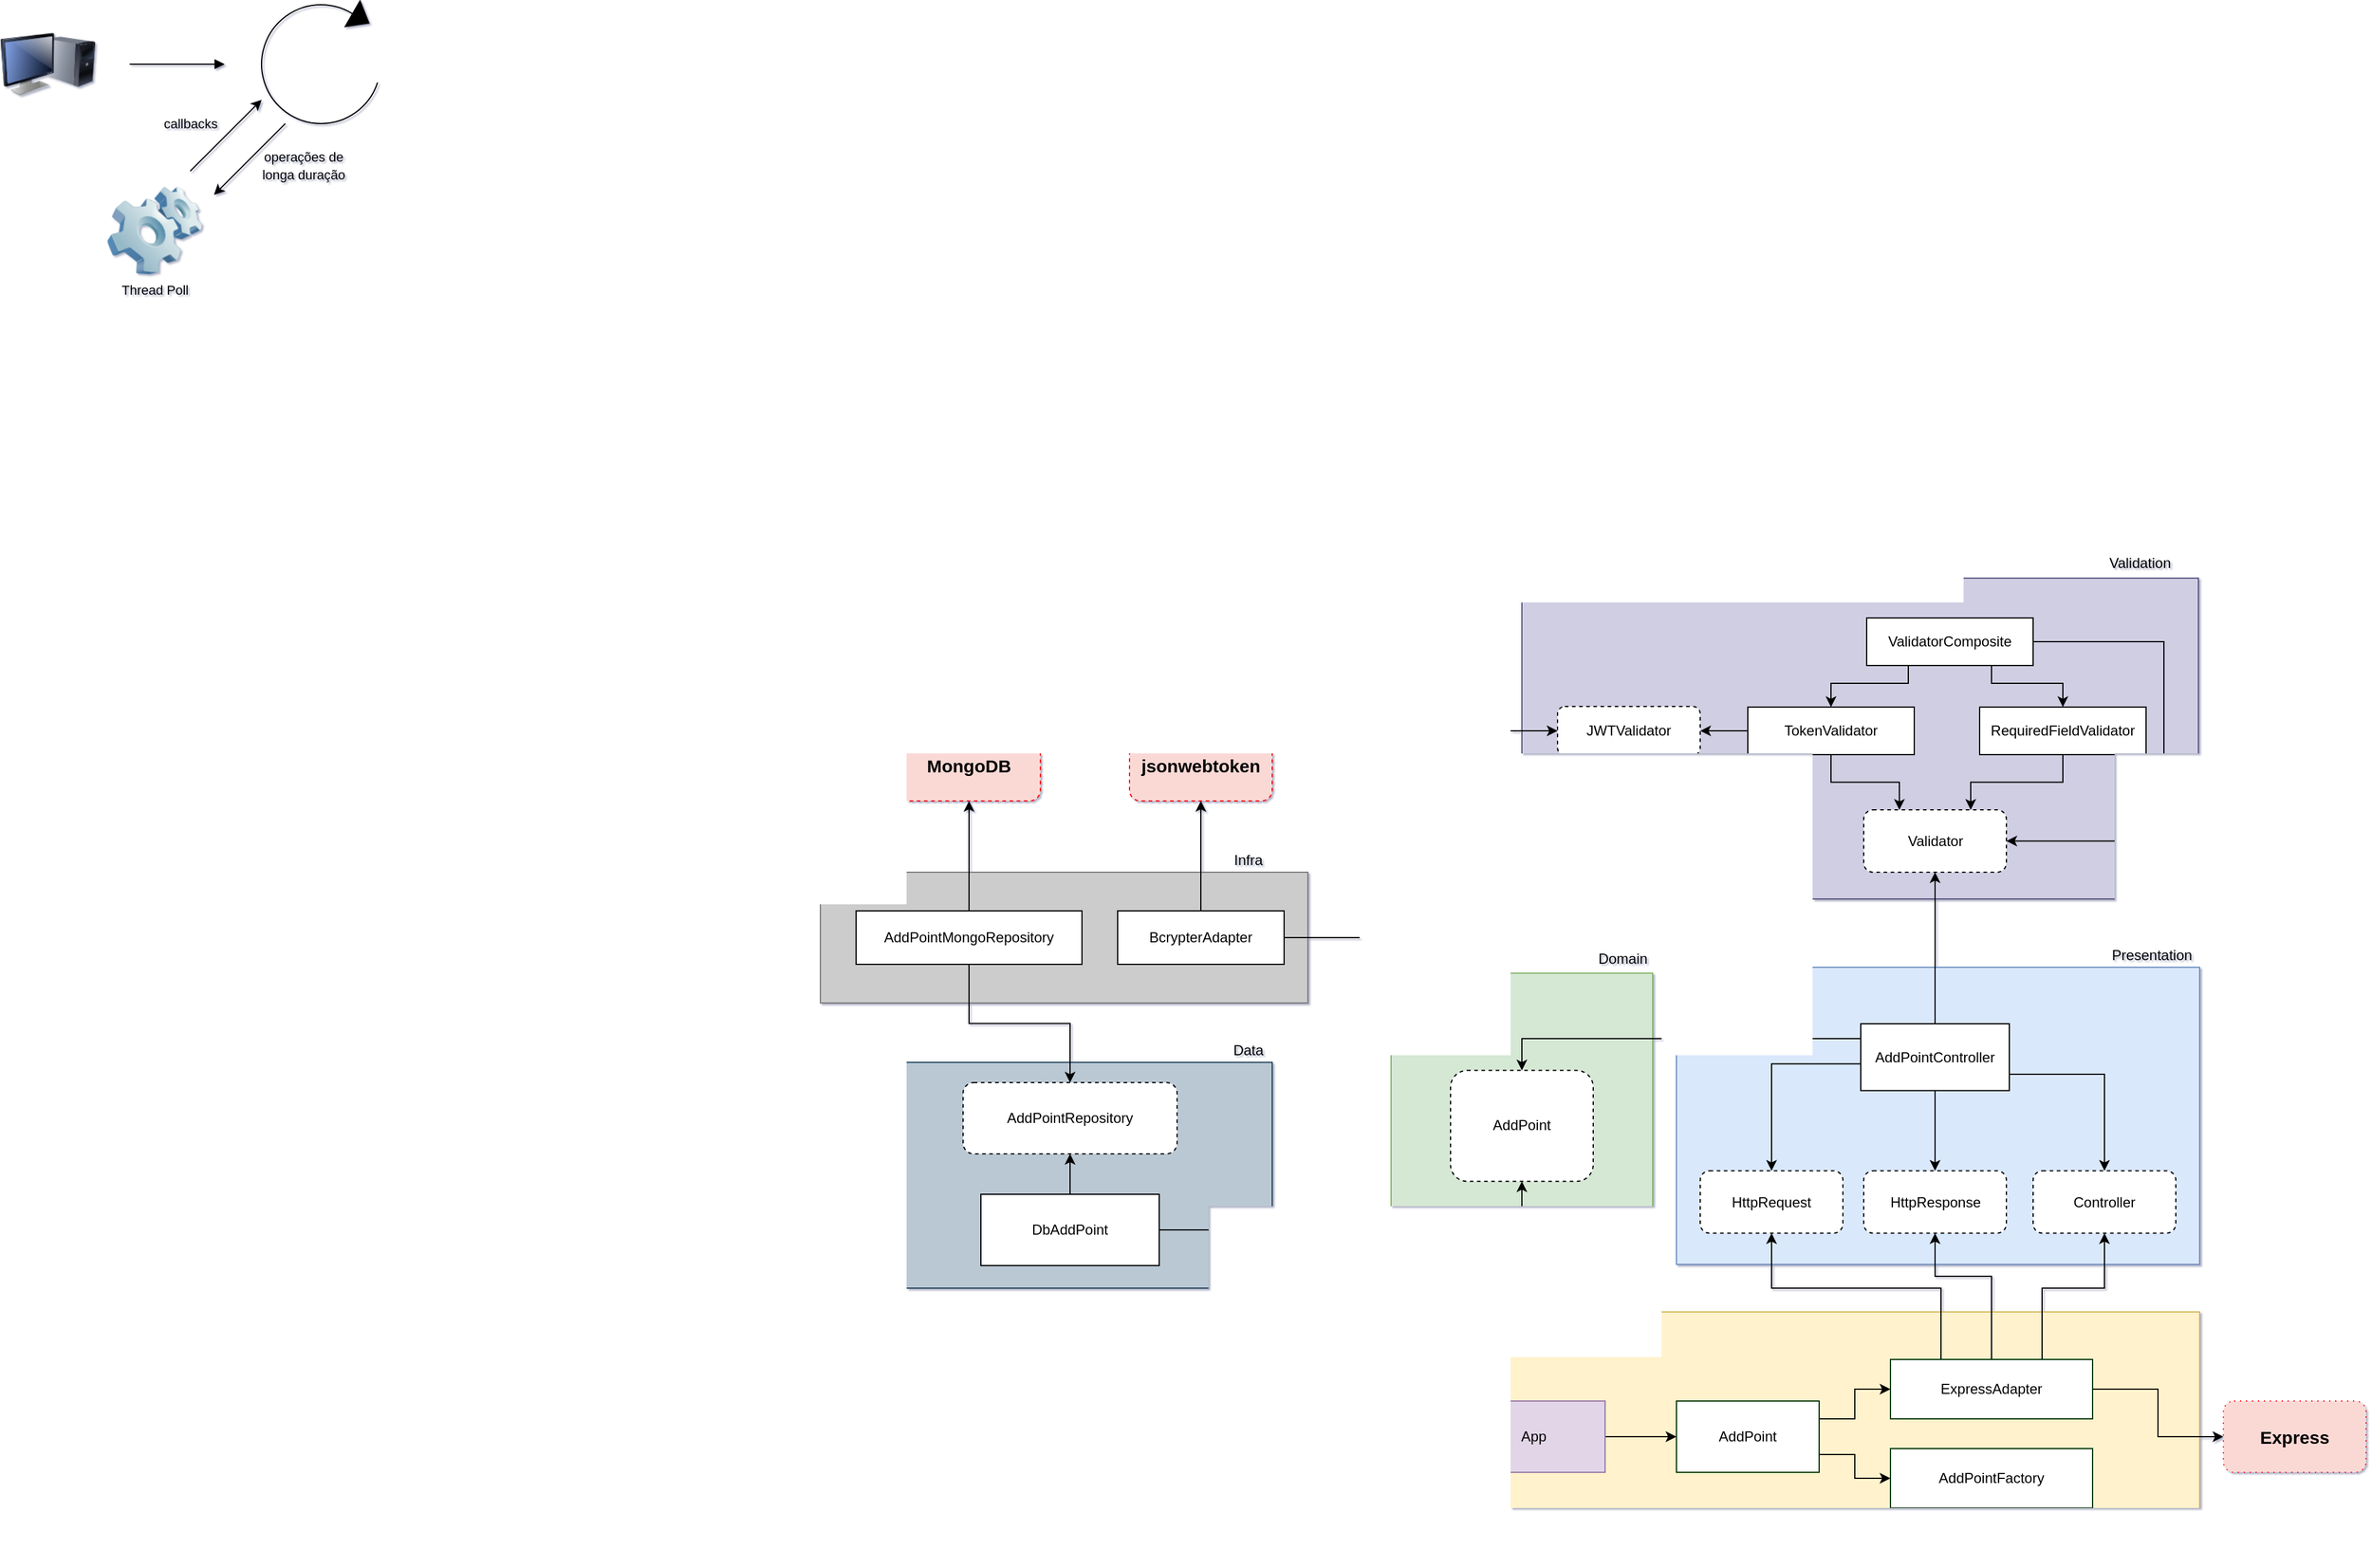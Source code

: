 <mxfile version="13.9.7" type="github">
  <diagram name="Page-1" id="5f0bae14-7c28-e335-631c-24af17079c00">
    <mxGraphModel dx="1626" dy="1146" grid="1" gridSize="10" guides="1" tooltips="1" connect="1" arrows="1" fold="1" page="1" pageScale="1" pageWidth="1100" pageHeight="850" background="#ffffff" math="0" shadow="1">
      <root>
        <mxCell id="0" />
        <mxCell id="1" parent="0" />
        <mxCell id="9TG69gzg0nuZVzRU-RGp-3" value="" style="group;rounded=1;" parent="1" vertex="1" connectable="0">
          <mxGeometry x="190" width="220" height="270" as="geometry" />
        </mxCell>
        <mxCell id="9TG69gzg0nuZVzRU-RGp-1" value="" style="rounded=0;whiteSpace=wrap;html=1;strokeColor=#82b366;fillColor=#d5e8d4;" parent="9TG69gzg0nuZVzRU-RGp-3" vertex="1">
          <mxGeometry y="24.92" width="220" height="245.08" as="geometry" />
        </mxCell>
        <mxCell id="9TG69gzg0nuZVzRU-RGp-2" value="Domain" style="text;html=1;strokeColor=none;fillColor=none;align=center;verticalAlign=middle;whiteSpace=wrap;rounded=0;" parent="9TG69gzg0nuZVzRU-RGp-3" vertex="1">
          <mxGeometry x="170" y="-5" width="50" height="36.92" as="geometry" />
        </mxCell>
        <mxCell id="9TG69gzg0nuZVzRU-RGp-4" value="AddPoint" style="rounded=1;whiteSpace=wrap;html=1;dashed=1;" parent="9TG69gzg0nuZVzRU-RGp-3" vertex="1">
          <mxGeometry x="50" y="106.79" width="120" height="93.333" as="geometry" />
        </mxCell>
        <mxCell id="9TG69gzg0nuZVzRU-RGp-7" value="" style="group;rounded=0;" parent="1" vertex="1" connectable="0">
          <mxGeometry x="430" width="440" height="270" as="geometry" />
        </mxCell>
        <mxCell id="9TG69gzg0nuZVzRU-RGp-8" value="" style="rounded=0;whiteSpace=wrap;html=1;strokeColor=#6c8ebf;fillColor=#dae8fc;" parent="9TG69gzg0nuZVzRU-RGp-7" vertex="1">
          <mxGeometry y="20" width="440" height="250" as="geometry" />
        </mxCell>
        <mxCell id="9TG69gzg0nuZVzRU-RGp-9" value="Presentation" style="text;html=1;strokeColor=none;fillColor=none;align=center;verticalAlign=middle;whiteSpace=wrap;rounded=0;" parent="9TG69gzg0nuZVzRU-RGp-7" vertex="1">
          <mxGeometry x="360" y="0.96" width="80" height="19.035" as="geometry" />
        </mxCell>
        <mxCell id="9TG69gzg0nuZVzRU-RGp-18" style="edgeStyle=orthogonalEdgeStyle;rounded=0;orthogonalLoop=1;jettySize=auto;html=1;exitX=0;exitY=0.5;exitDx=0;exitDy=0;entryX=0.5;entryY=0;entryDx=0;entryDy=0;" parent="9TG69gzg0nuZVzRU-RGp-7" source="9TG69gzg0nuZVzRU-RGp-10" target="9TG69gzg0nuZVzRU-RGp-11" edge="1">
          <mxGeometry relative="1" as="geometry">
            <Array as="points">
              <mxPoint x="155" y="101.25" />
              <mxPoint x="80" y="101.25" />
            </Array>
          </mxGeometry>
        </mxCell>
        <mxCell id="9TG69gzg0nuZVzRU-RGp-21" style="edgeStyle=orthogonalEdgeStyle;rounded=0;orthogonalLoop=1;jettySize=auto;html=1;exitX=1;exitY=0.5;exitDx=0;exitDy=0;" parent="9TG69gzg0nuZVzRU-RGp-7" source="9TG69gzg0nuZVzRU-RGp-10" target="9TG69gzg0nuZVzRU-RGp-15" edge="1">
          <mxGeometry relative="1" as="geometry">
            <Array as="points">
              <mxPoint x="280" y="110" />
              <mxPoint x="360" y="110" />
            </Array>
          </mxGeometry>
        </mxCell>
        <mxCell id="9TG69gzg0nuZVzRU-RGp-22" style="edgeStyle=orthogonalEdgeStyle;rounded=0;orthogonalLoop=1;jettySize=auto;html=1;entryX=0.5;entryY=0;entryDx=0;entryDy=0;" parent="9TG69gzg0nuZVzRU-RGp-7" source="9TG69gzg0nuZVzRU-RGp-10" target="9TG69gzg0nuZVzRU-RGp-14" edge="1">
          <mxGeometry relative="1" as="geometry" />
        </mxCell>
        <mxCell id="9TG69gzg0nuZVzRU-RGp-10" value="AddPointController" style="rounded=0;whiteSpace=wrap;html=1;" parent="9TG69gzg0nuZVzRU-RGp-7" vertex="1">
          <mxGeometry x="155" y="67.5" width="125" height="56.25" as="geometry" />
        </mxCell>
        <mxCell id="9TG69gzg0nuZVzRU-RGp-11" value="HttpRequest" style="rounded=1;whiteSpace=wrap;html=1;dashed=1;" parent="9TG69gzg0nuZVzRU-RGp-7" vertex="1">
          <mxGeometry x="20" y="191.25" width="120" height="52.504" as="geometry" />
        </mxCell>
        <mxCell id="9TG69gzg0nuZVzRU-RGp-14" value="HttpResponse" style="rounded=1;whiteSpace=wrap;html=1;dashed=1;" parent="9TG69gzg0nuZVzRU-RGp-7" vertex="1">
          <mxGeometry x="157.5" y="191.25" width="120" height="52.504" as="geometry" />
        </mxCell>
        <mxCell id="9TG69gzg0nuZVzRU-RGp-15" value="Controller" style="rounded=1;whiteSpace=wrap;html=1;dashed=1;" parent="9TG69gzg0nuZVzRU-RGp-7" vertex="1">
          <mxGeometry x="300" y="191.25" width="120" height="52.504" as="geometry" />
        </mxCell>
        <mxCell id="9TG69gzg0nuZVzRU-RGp-24" style="edgeStyle=orthogonalEdgeStyle;rounded=0;orthogonalLoop=1;jettySize=auto;html=1;exitX=0;exitY=0.5;exitDx=0;exitDy=0;entryX=0.5;entryY=0;entryDx=0;entryDy=0;" parent="1" source="9TG69gzg0nuZVzRU-RGp-10" target="9TG69gzg0nuZVzRU-RGp-4" edge="1">
          <mxGeometry relative="1" as="geometry">
            <Array as="points">
              <mxPoint x="585" y="80" />
              <mxPoint x="300" y="80" />
            </Array>
          </mxGeometry>
        </mxCell>
        <mxCell id="9TG69gzg0nuZVzRU-RGp-25" value="" style="rounded=0;whiteSpace=wrap;html=1;strokeColor=#d6b656;fillColor=#fff2cc;" parent="1" vertex="1">
          <mxGeometry x="190" y="310" width="680" height="210" as="geometry" />
        </mxCell>
        <mxCell id="9TG69gzg0nuZVzRU-RGp-33" style="edgeStyle=orthogonalEdgeStyle;rounded=0;orthogonalLoop=1;jettySize=auto;html=1;" parent="1" source="9TG69gzg0nuZVzRU-RGp-26" target="9TG69gzg0nuZVzRU-RGp-27" edge="1">
          <mxGeometry relative="1" as="geometry" />
        </mxCell>
        <mxCell id="9TG69gzg0nuZVzRU-RGp-26" value="App" style="rounded=0;whiteSpace=wrap;html=1;strokeColor=#9673a6;fillColor=#e1d5e7;" parent="1" vertex="1">
          <mxGeometry x="250" y="385" width="120" height="60" as="geometry" />
        </mxCell>
        <mxCell id="9TG69gzg0nuZVzRU-RGp-36" style="edgeStyle=orthogonalEdgeStyle;rounded=0;orthogonalLoop=1;jettySize=auto;html=1;exitX=1;exitY=0.25;exitDx=0;exitDy=0;entryX=0;entryY=0.5;entryDx=0;entryDy=0;" parent="1" source="9TG69gzg0nuZVzRU-RGp-27" target="9TG69gzg0nuZVzRU-RGp-28" edge="1">
          <mxGeometry relative="1" as="geometry" />
        </mxCell>
        <mxCell id="9TG69gzg0nuZVzRU-RGp-37" style="edgeStyle=orthogonalEdgeStyle;rounded=0;orthogonalLoop=1;jettySize=auto;html=1;exitX=1;exitY=0.75;exitDx=0;exitDy=0;entryX=0;entryY=0.5;entryDx=0;entryDy=0;" parent="1" source="9TG69gzg0nuZVzRU-RGp-27" target="9TG69gzg0nuZVzRU-RGp-29" edge="1">
          <mxGeometry relative="1" as="geometry" />
        </mxCell>
        <mxCell id="9TG69gzg0nuZVzRU-RGp-27" value="AddPoint" style="rounded=0;whiteSpace=wrap;html=1;strokeColor=#003300;" parent="1" vertex="1">
          <mxGeometry x="430" y="385" width="120" height="60" as="geometry" />
        </mxCell>
        <mxCell id="9TG69gzg0nuZVzRU-RGp-38" style="edgeStyle=orthogonalEdgeStyle;rounded=0;orthogonalLoop=1;jettySize=auto;html=1;entryX=0;entryY=0.5;entryDx=0;entryDy=0;" parent="1" source="9TG69gzg0nuZVzRU-RGp-28" target="9TG69gzg0nuZVzRU-RGp-32" edge="1">
          <mxGeometry relative="1" as="geometry" />
        </mxCell>
        <mxCell id="9TG69gzg0nuZVzRU-RGp-39" style="edgeStyle=orthogonalEdgeStyle;rounded=0;orthogonalLoop=1;jettySize=auto;html=1;exitX=0.25;exitY=0;exitDx=0;exitDy=0;entryX=0.5;entryY=1;entryDx=0;entryDy=0;" parent="1" source="9TG69gzg0nuZVzRU-RGp-28" target="9TG69gzg0nuZVzRU-RGp-11" edge="1">
          <mxGeometry relative="1" as="geometry">
            <Array as="points">
              <mxPoint x="652" y="290" />
              <mxPoint x="510" y="290" />
            </Array>
          </mxGeometry>
        </mxCell>
        <mxCell id="9TG69gzg0nuZVzRU-RGp-40" style="edgeStyle=orthogonalEdgeStyle;rounded=0;orthogonalLoop=1;jettySize=auto;html=1;exitX=0.5;exitY=0;exitDx=0;exitDy=0;entryX=0.5;entryY=1;entryDx=0;entryDy=0;" parent="1" source="9TG69gzg0nuZVzRU-RGp-28" target="9TG69gzg0nuZVzRU-RGp-14" edge="1">
          <mxGeometry relative="1" as="geometry">
            <Array as="points">
              <mxPoint x="695" y="280" />
              <mxPoint x="648" y="280" />
            </Array>
          </mxGeometry>
        </mxCell>
        <mxCell id="9TG69gzg0nuZVzRU-RGp-41" style="edgeStyle=orthogonalEdgeStyle;rounded=0;orthogonalLoop=1;jettySize=auto;html=1;exitX=0.75;exitY=0;exitDx=0;exitDy=0;entryX=0.5;entryY=1;entryDx=0;entryDy=0;" parent="1" source="9TG69gzg0nuZVzRU-RGp-28" target="9TG69gzg0nuZVzRU-RGp-15" edge="1">
          <mxGeometry relative="1" as="geometry">
            <Array as="points">
              <mxPoint x="738" y="290" />
              <mxPoint x="790" y="290" />
            </Array>
          </mxGeometry>
        </mxCell>
        <mxCell id="9TG69gzg0nuZVzRU-RGp-28" value="ExpressAdapter" style="rounded=0;whiteSpace=wrap;html=1;strokeColor=#003300;" parent="1" vertex="1">
          <mxGeometry x="610" y="350" width="170" height="50" as="geometry" />
        </mxCell>
        <mxCell id="9TG69gzg0nuZVzRU-RGp-29" value="AddPointFactory" style="rounded=0;whiteSpace=wrap;html=1;strokeColor=#003300;" parent="1" vertex="1">
          <mxGeometry x="610" y="425" width="170" height="50" as="geometry" />
        </mxCell>
        <mxCell id="9TG69gzg0nuZVzRU-RGp-32" value="&lt;font style=&quot;font-size: 15px&quot;&gt;&lt;b&gt;Express&lt;/b&gt;&lt;/font&gt;" style="rounded=1;whiteSpace=wrap;html=1;fillColor=#fad9d5;dashed=1;dashPattern=1 4;strokeColor=#FF050D;" parent="1" vertex="1">
          <mxGeometry x="890" y="385" width="120" height="60" as="geometry" />
        </mxCell>
        <mxCell id="9TG69gzg0nuZVzRU-RGp-45" value="" style="rounded=0;whiteSpace=wrap;html=1;fillColor=#bac8d3;strokeColor=#23445d;" parent="1" vertex="1">
          <mxGeometry x="-250" y="100" width="340" height="190" as="geometry" />
        </mxCell>
        <mxCell id="9TG69gzg0nuZVzRU-RGp-80" style="edgeStyle=orthogonalEdgeStyle;rounded=0;orthogonalLoop=1;jettySize=auto;html=1;exitX=1;exitY=0.5;exitDx=0;exitDy=0;entryX=0.5;entryY=1;entryDx=0;entryDy=0;" parent="1" source="9TG69gzg0nuZVzRU-RGp-46" target="9TG69gzg0nuZVzRU-RGp-4" edge="1">
          <mxGeometry relative="1" as="geometry" />
        </mxCell>
        <mxCell id="9TG69gzg0nuZVzRU-RGp-81" style="edgeStyle=orthogonalEdgeStyle;rounded=0;orthogonalLoop=1;jettySize=auto;html=1;entryX=0.5;entryY=1;entryDx=0;entryDy=0;" parent="1" source="9TG69gzg0nuZVzRU-RGp-46" target="9TG69gzg0nuZVzRU-RGp-51" edge="1">
          <mxGeometry relative="1" as="geometry" />
        </mxCell>
        <mxCell id="9TG69gzg0nuZVzRU-RGp-46" value="DbAddPoint" style="rounded=0;whiteSpace=wrap;html=1;strokeColor=#000000;" parent="1" vertex="1">
          <mxGeometry x="-155" y="211" width="150" height="60" as="geometry" />
        </mxCell>
        <mxCell id="9TG69gzg0nuZVzRU-RGp-49" value="Data" style="text;html=1;strokeColor=none;fillColor=none;align=center;verticalAlign=middle;whiteSpace=wrap;rounded=0;" parent="1" vertex="1">
          <mxGeometry x="50" y="80" width="40" height="20" as="geometry" />
        </mxCell>
        <mxCell id="9TG69gzg0nuZVzRU-RGp-51" value="AddPointRepository" style="rounded=1;whiteSpace=wrap;html=1;strokeColor=#000000;dashed=1;" parent="1" vertex="1">
          <mxGeometry x="-170" y="117" width="180" height="60" as="geometry" />
        </mxCell>
        <mxCell id="9TG69gzg0nuZVzRU-RGp-53" value="" style="rounded=0;whiteSpace=wrap;html=1;fillColor=#d0cee2;strokeColor=#56517e;" parent="1" vertex="1">
          <mxGeometry x="300" y="-307.5" width="569" height="270" as="geometry" />
        </mxCell>
        <mxCell id="9TG69gzg0nuZVzRU-RGp-64" value="Validation" style="text;html=1;strokeColor=none;fillColor=none;align=center;verticalAlign=middle;whiteSpace=wrap;rounded=0;" parent="1" vertex="1">
          <mxGeometry x="780" y="-330" width="80" height="19.035" as="geometry" />
        </mxCell>
        <mxCell id="9TG69gzg0nuZVzRU-RGp-65" value="Validator" style="rounded=1;whiteSpace=wrap;html=1;dashed=1;" parent="1" vertex="1">
          <mxGeometry x="587.5" y="-112.5" width="120" height="52.504" as="geometry" />
        </mxCell>
        <mxCell id="9TG69gzg0nuZVzRU-RGp-78" style="edgeStyle=orthogonalEdgeStyle;rounded=0;orthogonalLoop=1;jettySize=auto;html=1;exitX=0.5;exitY=1;exitDx=0;exitDy=0;entryX=0.75;entryY=0;entryDx=0;entryDy=0;" parent="1" source="9TG69gzg0nuZVzRU-RGp-67" target="9TG69gzg0nuZVzRU-RGp-65" edge="1">
          <mxGeometry relative="1" as="geometry" />
        </mxCell>
        <mxCell id="9TG69gzg0nuZVzRU-RGp-67" value="RequiredFieldValidator" style="rounded=0;whiteSpace=wrap;html=1;strokeColor=#000000;" parent="1" vertex="1">
          <mxGeometry x="685" y="-198.96" width="140" height="40" as="geometry" />
        </mxCell>
        <mxCell id="9TG69gzg0nuZVzRU-RGp-77" style="edgeStyle=orthogonalEdgeStyle;rounded=0;orthogonalLoop=1;jettySize=auto;html=1;exitX=0.5;exitY=1;exitDx=0;exitDy=0;entryX=0.25;entryY=0;entryDx=0;entryDy=0;" parent="1" source="9TG69gzg0nuZVzRU-RGp-70" target="9TG69gzg0nuZVzRU-RGp-65" edge="1">
          <mxGeometry relative="1" as="geometry" />
        </mxCell>
        <mxCell id="9TG69gzg0nuZVzRU-RGp-97" style="edgeStyle=orthogonalEdgeStyle;rounded=0;orthogonalLoop=1;jettySize=auto;html=1;entryX=1;entryY=0.5;entryDx=0;entryDy=0;" parent="1" source="9TG69gzg0nuZVzRU-RGp-70" target="9TG69gzg0nuZVzRU-RGp-94" edge="1">
          <mxGeometry relative="1" as="geometry" />
        </mxCell>
        <mxCell id="9TG69gzg0nuZVzRU-RGp-70" value="&lt;span&gt;TokenValidator&lt;/span&gt;" style="rounded=0;whiteSpace=wrap;html=1;strokeColor=#000000;" parent="1" vertex="1">
          <mxGeometry x="490" y="-198.96" width="140" height="40" as="geometry" />
        </mxCell>
        <mxCell id="9TG69gzg0nuZVzRU-RGp-76" style="edgeStyle=orthogonalEdgeStyle;rounded=0;orthogonalLoop=1;jettySize=auto;html=1;exitX=0.25;exitY=1;exitDx=0;exitDy=0;entryX=0.5;entryY=0;entryDx=0;entryDy=0;" parent="1" source="9TG69gzg0nuZVzRU-RGp-71" target="9TG69gzg0nuZVzRU-RGp-70" edge="1">
          <mxGeometry relative="1" as="geometry">
            <Array as="points">
              <mxPoint x="625" y="-218.96" />
              <mxPoint x="560" y="-218.96" />
            </Array>
          </mxGeometry>
        </mxCell>
        <mxCell id="9TG69gzg0nuZVzRU-RGp-79" style="edgeStyle=orthogonalEdgeStyle;rounded=0;orthogonalLoop=1;jettySize=auto;html=1;exitX=0.75;exitY=1;exitDx=0;exitDy=0;entryX=0.5;entryY=0;entryDx=0;entryDy=0;" parent="1" source="9TG69gzg0nuZVzRU-RGp-71" target="9TG69gzg0nuZVzRU-RGp-67" edge="1">
          <mxGeometry relative="1" as="geometry">
            <Array as="points">
              <mxPoint x="695" y="-218.96" />
              <mxPoint x="755" y="-218.96" />
            </Array>
          </mxGeometry>
        </mxCell>
        <mxCell id="9TG69gzg0nuZVzRU-RGp-102" style="edgeStyle=orthogonalEdgeStyle;rounded=0;orthogonalLoop=1;jettySize=auto;html=1;exitX=1;exitY=0.5;exitDx=0;exitDy=0;entryX=1;entryY=0.5;entryDx=0;entryDy=0;" parent="1" source="9TG69gzg0nuZVzRU-RGp-71" target="9TG69gzg0nuZVzRU-RGp-65" edge="1">
          <mxGeometry relative="1" as="geometry">
            <Array as="points">
              <mxPoint x="840" y="-254" />
              <mxPoint x="840" y="-86" />
            </Array>
          </mxGeometry>
        </mxCell>
        <mxCell id="9TG69gzg0nuZVzRU-RGp-71" value="ValidatorComposite" style="rounded=0;whiteSpace=wrap;html=1;strokeColor=#000000;" parent="1" vertex="1">
          <mxGeometry x="590" y="-273.96" width="140" height="40" as="geometry" />
        </mxCell>
        <mxCell id="9TG69gzg0nuZVzRU-RGp-82" value="" style="rounded=0;whiteSpace=wrap;html=1;fillColor=#CCCCCC;strokeColor=#7A7A7A;" parent="1" vertex="1">
          <mxGeometry x="-290" y="-60" width="410" height="110" as="geometry" />
        </mxCell>
        <mxCell id="9TG69gzg0nuZVzRU-RGp-83" value="Infra" style="text;html=1;strokeColor=none;fillColor=none;align=center;verticalAlign=middle;whiteSpace=wrap;rounded=0;" parent="1" vertex="1">
          <mxGeometry x="50" y="-80" width="40" height="20" as="geometry" />
        </mxCell>
        <mxCell id="9TG69gzg0nuZVzRU-RGp-85" style="edgeStyle=orthogonalEdgeStyle;rounded=0;orthogonalLoop=1;jettySize=auto;html=1;exitX=0.5;exitY=1;exitDx=0;exitDy=0;entryX=0.5;entryY=0;entryDx=0;entryDy=0;" parent="1" source="9TG69gzg0nuZVzRU-RGp-84" target="9TG69gzg0nuZVzRU-RGp-51" edge="1">
          <mxGeometry relative="1" as="geometry" />
        </mxCell>
        <mxCell id="9TG69gzg0nuZVzRU-RGp-93" style="edgeStyle=orthogonalEdgeStyle;rounded=0;orthogonalLoop=1;jettySize=auto;html=1;exitX=0.5;exitY=0;exitDx=0;exitDy=0;entryX=0.5;entryY=1;entryDx=0;entryDy=0;" parent="1" source="9TG69gzg0nuZVzRU-RGp-84" target="9TG69gzg0nuZVzRU-RGp-86" edge="1">
          <mxGeometry relative="1" as="geometry" />
        </mxCell>
        <mxCell id="9TG69gzg0nuZVzRU-RGp-84" value="AddPointMongoRepository" style="rounded=0;whiteSpace=wrap;html=1;strokeColor=#000000;" parent="1" vertex="1">
          <mxGeometry x="-260" y="-27.5" width="190" height="45" as="geometry" />
        </mxCell>
        <mxCell id="9TG69gzg0nuZVzRU-RGp-86" value="&lt;font style=&quot;font-size: 15px&quot;&gt;&lt;b&gt;MongoDB&lt;/b&gt;&lt;/font&gt;" style="rounded=1;whiteSpace=wrap;html=1;fillColor=#FAD9D5;strokeColor=#FF050D;dashed=1;" parent="1" vertex="1">
          <mxGeometry x="-225" y="-180" width="120" height="60" as="geometry" />
        </mxCell>
        <mxCell id="9TG69gzg0nuZVzRU-RGp-91" style="edgeStyle=orthogonalEdgeStyle;rounded=0;orthogonalLoop=1;jettySize=auto;html=1;exitX=0.5;exitY=0;exitDx=0;exitDy=0;" parent="1" source="9TG69gzg0nuZVzRU-RGp-87" target="9TG69gzg0nuZVzRU-RGp-89" edge="1">
          <mxGeometry relative="1" as="geometry" />
        </mxCell>
        <mxCell id="9TG69gzg0nuZVzRU-RGp-95" style="edgeStyle=orthogonalEdgeStyle;rounded=0;orthogonalLoop=1;jettySize=auto;html=1;exitX=1;exitY=0.5;exitDx=0;exitDy=0;entryX=0;entryY=0.5;entryDx=0;entryDy=0;" parent="1" source="9TG69gzg0nuZVzRU-RGp-87" target="9TG69gzg0nuZVzRU-RGp-94" edge="1">
          <mxGeometry relative="1" as="geometry" />
        </mxCell>
        <mxCell id="9TG69gzg0nuZVzRU-RGp-87" value="BcrypterAdapter" style="rounded=0;whiteSpace=wrap;html=1;strokeColor=#000000;" parent="1" vertex="1">
          <mxGeometry x="-40" y="-27.5" width="140" height="45" as="geometry" />
        </mxCell>
        <mxCell id="9TG69gzg0nuZVzRU-RGp-88" style="edgeStyle=orthogonalEdgeStyle;rounded=0;orthogonalLoop=1;jettySize=auto;html=1;" parent="1" source="9TG69gzg0nuZVzRU-RGp-10" target="9TG69gzg0nuZVzRU-RGp-65" edge="1">
          <mxGeometry relative="1" as="geometry" />
        </mxCell>
        <mxCell id="9TG69gzg0nuZVzRU-RGp-89" value="&lt;span style=&quot;font-size: 15px&quot;&gt;&lt;b&gt;jsonwebtoken&lt;/b&gt;&lt;/span&gt;" style="rounded=1;whiteSpace=wrap;html=1;fillColor=#FAD9D5;strokeColor=#FF050D;dashed=1;" parent="1" vertex="1">
          <mxGeometry x="-30" y="-180" width="120" height="60" as="geometry" />
        </mxCell>
        <mxCell id="9TG69gzg0nuZVzRU-RGp-94" value="JWTValidator" style="rounded=1;whiteSpace=wrap;html=1;dashed=1;" parent="1" vertex="1">
          <mxGeometry x="330" y="-199.48" width="120" height="41.04" as="geometry" />
        </mxCell>
        <mxCell id="rkWFa371XNPm5EJnmAnM-1" value="" style="image;html=1;image=img/lib/clip_art/computers/Monitor_Tower_128x128.png" vertex="1" parent="1">
          <mxGeometry x="-980" y="-780" width="80" height="80" as="geometry" />
        </mxCell>
        <mxCell id="rkWFa371XNPm5EJnmAnM-3" value="" style="html=1;verticalAlign=bottom;endArrow=block;" edge="1" parent="1">
          <mxGeometry y="20" width="80" relative="1" as="geometry">
            <mxPoint x="-871" y="-740" as="sourcePoint" />
            <mxPoint x="-791" y="-740" as="targetPoint" />
            <mxPoint as="offset" />
          </mxGeometry>
        </mxCell>
        <mxCell id="rkWFa371XNPm5EJnmAnM-4" value="" style="verticalLabelPosition=bottom;verticalAlign=top;html=1;shape=mxgraph.basic.arc;startAngle=0.3;endAngle=0.1;" vertex="1" parent="1">
          <mxGeometry x="-760" y="-790" width="100" height="100" as="geometry" />
        </mxCell>
        <mxCell id="rkWFa371XNPm5EJnmAnM-6" value="" style="triangle;whiteSpace=wrap;html=1;rotation=30;fillColor=#000000;" vertex="1" parent="1">
          <mxGeometry x="-684.47" y="-791" width="15.75" height="25" as="geometry" />
        </mxCell>
        <mxCell id="rkWFa371XNPm5EJnmAnM-9" value="" style="image;html=1;image=img/lib/clip_art/computers/Software_128x128.png;fillColor=#FFFFFF;" vertex="1" parent="1">
          <mxGeometry x="-890" y="-640" width="80" height="80" as="geometry" />
        </mxCell>
        <mxCell id="rkWFa371XNPm5EJnmAnM-13" value="" style="endArrow=classic;html=1;" edge="1" parent="1">
          <mxGeometry width="50" height="50" relative="1" as="geometry">
            <mxPoint x="-820" y="-650" as="sourcePoint" />
            <mxPoint x="-760" y="-710" as="targetPoint" />
          </mxGeometry>
        </mxCell>
        <mxCell id="rkWFa371XNPm5EJnmAnM-15" value="" style="endArrow=classic;html=1;" edge="1" parent="1">
          <mxGeometry width="50" height="50" relative="1" as="geometry">
            <mxPoint x="-740" y="-690" as="sourcePoint" />
            <mxPoint x="-800" y="-630" as="targetPoint" />
          </mxGeometry>
        </mxCell>
        <mxCell id="rkWFa371XNPm5EJnmAnM-16" value="&lt;font style=&quot;font-size: 11px&quot;&gt;operações de&lt;br&gt;longa duração&lt;/font&gt;" style="text;html=1;align=center;verticalAlign=middle;resizable=0;points=[];autosize=1;" vertex="1" parent="1">
          <mxGeometry x="-770" y="-670" width="90" height="30" as="geometry" />
        </mxCell>
        <mxCell id="rkWFa371XNPm5EJnmAnM-17" value="&lt;span style=&quot;font-size: 11px&quot;&gt;callbacks&lt;/span&gt;" style="text;html=1;align=center;verticalAlign=middle;resizable=0;points=[];autosize=1;" vertex="1" parent="1">
          <mxGeometry x="-850" y="-700" width="60" height="20" as="geometry" />
        </mxCell>
        <mxCell id="rkWFa371XNPm5EJnmAnM-18" value="&lt;span style=&quot;font-size: 11px&quot;&gt;Thread Poll&lt;/span&gt;" style="text;html=1;align=center;verticalAlign=middle;resizable=0;points=[];autosize=1;" vertex="1" parent="1">
          <mxGeometry x="-885" y="-560" width="70" height="20" as="geometry" />
        </mxCell>
      </root>
    </mxGraphModel>
  </diagram>
</mxfile>
